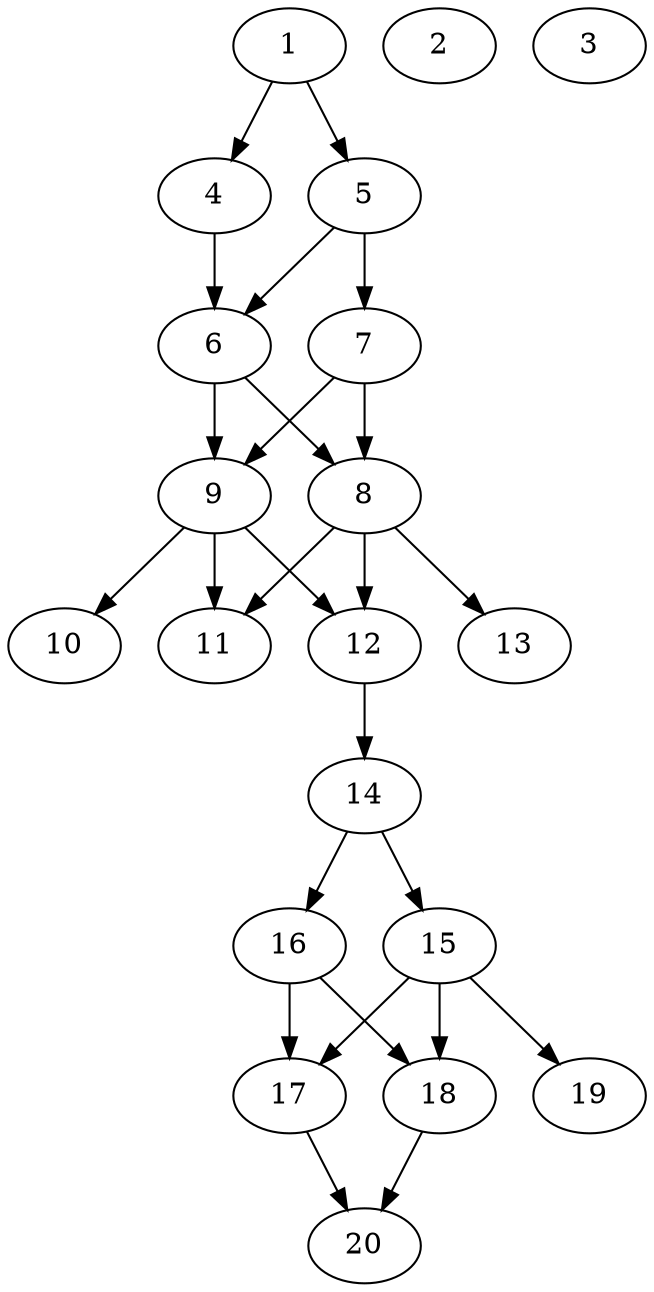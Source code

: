 // DAG automatically generated by daggen at Sat Jul 27 15:36:23 2019
// ./daggen --dot -n 20 --ccr 0.3 --fat 0.4 --regular 0.5 --density 0.7 --mindata 5242880 --maxdata 52428800 
digraph G {
  1 [size="84770133", alpha="0.02", expect_size="25431040"] 
  1 -> 4 [size ="25431040"]
  1 -> 5 [size ="25431040"]
  2 [size="103342080", alpha="0.10", expect_size="31002624"] 
  3 [size="31525547", alpha="0.00", expect_size="9457664"] 
  4 [size="79179093", alpha="0.02", expect_size="23753728"] 
  4 -> 6 [size ="23753728"]
  5 [size="146141867", alpha="0.15", expect_size="43842560"] 
  5 -> 6 [size ="43842560"]
  5 -> 7 [size ="43842560"]
  6 [size="53957973", alpha="0.01", expect_size="16187392"] 
  6 -> 8 [size ="16187392"]
  6 -> 9 [size ="16187392"]
  7 [size="163000320", alpha="0.04", expect_size="48900096"] 
  7 -> 8 [size ="48900096"]
  7 -> 9 [size ="48900096"]
  8 [size="128795307", alpha="0.09", expect_size="38638592"] 
  8 -> 11 [size ="38638592"]
  8 -> 12 [size ="38638592"]
  8 -> 13 [size ="38638592"]
  9 [size="30836053", alpha="0.07", expect_size="9250816"] 
  9 -> 10 [size ="9250816"]
  9 -> 11 [size ="9250816"]
  9 -> 12 [size ="9250816"]
  10 [size="42086400", alpha="0.19", expect_size="12625920"] 
  11 [size="104154453", alpha="0.03", expect_size="31246336"] 
  12 [size="121504427", alpha="0.14", expect_size="36451328"] 
  12 -> 14 [size ="36451328"]
  13 [size="41570987", alpha="0.18", expect_size="12471296"] 
  14 [size="43144533", alpha="0.08", expect_size="12943360"] 
  14 -> 15 [size ="12943360"]
  14 -> 16 [size ="12943360"]
  15 [size="56514560", alpha="0.03", expect_size="16954368"] 
  15 -> 17 [size ="16954368"]
  15 -> 18 [size ="16954368"]
  15 -> 19 [size ="16954368"]
  16 [size="19537920", alpha="0.08", expect_size="5861376"] 
  16 -> 17 [size ="5861376"]
  16 -> 18 [size ="5861376"]
  17 [size="30969173", alpha="0.08", expect_size="9290752"] 
  17 -> 20 [size ="9290752"]
  18 [size="64491520", alpha="0.02", expect_size="19347456"] 
  18 -> 20 [size ="19347456"]
  19 [size="131447467", alpha="0.01", expect_size="39434240"] 
  20 [size="32351573", alpha="0.07", expect_size="9705472"] 
}
